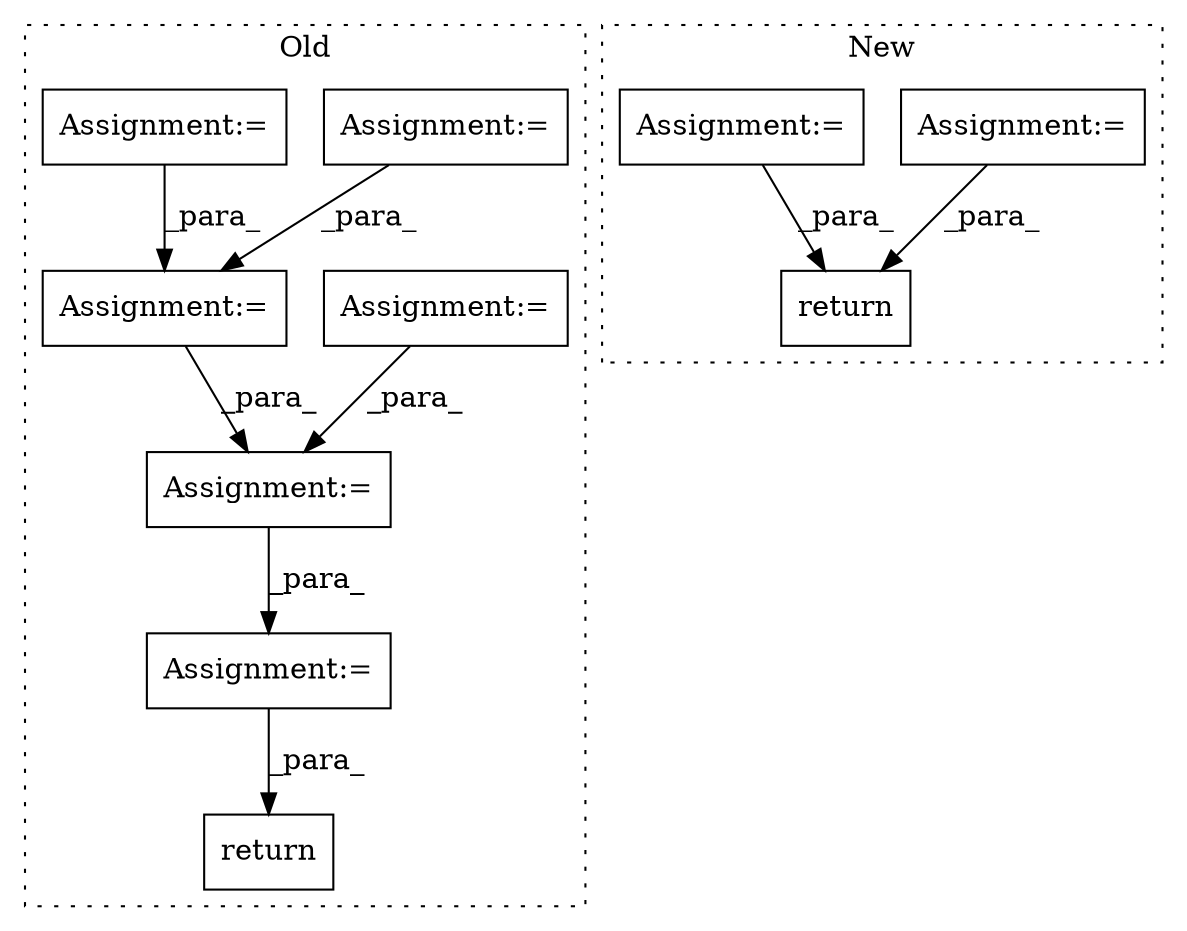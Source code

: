 digraph G {
subgraph cluster0 {
1 [label="return" a="41" s="2073" l="7" shape="box"];
3 [label="Assignment:=" a="7" s="1875" l="10" shape="box"];
5 [label="Assignment:=" a="7" s="1532" l="9" shape="box"];
6 [label="Assignment:=" a="7" s="1760" l="22" shape="box"];
8 [label="Assignment:=" a="7" s="1801" l="1" shape="box"];
9 [label="Assignment:=" a="7" s="1441" l="11" shape="box"];
10 [label="Assignment:=" a="7" s="2025" l="40" shape="box"];
label = "Old";
style="dotted";
}
subgraph cluster1 {
2 [label="return" a="41" s="2468" l="7" shape="box"];
4 [label="Assignment:=" a="7" s="2586" l="24" shape="box"];
7 [label="Assignment:=" a="7" s="2701" l="29" shape="box"];
label = "New";
style="dotted";
}
3 -> 1 [label="_para_"];
4 -> 2 [label="_para_"];
5 -> 8 [label="_para_"];
6 -> 10 [label="_para_"];
7 -> 2 [label="_para_"];
8 -> 10 [label="_para_"];
9 -> 8 [label="_para_"];
10 -> 3 [label="_para_"];
}